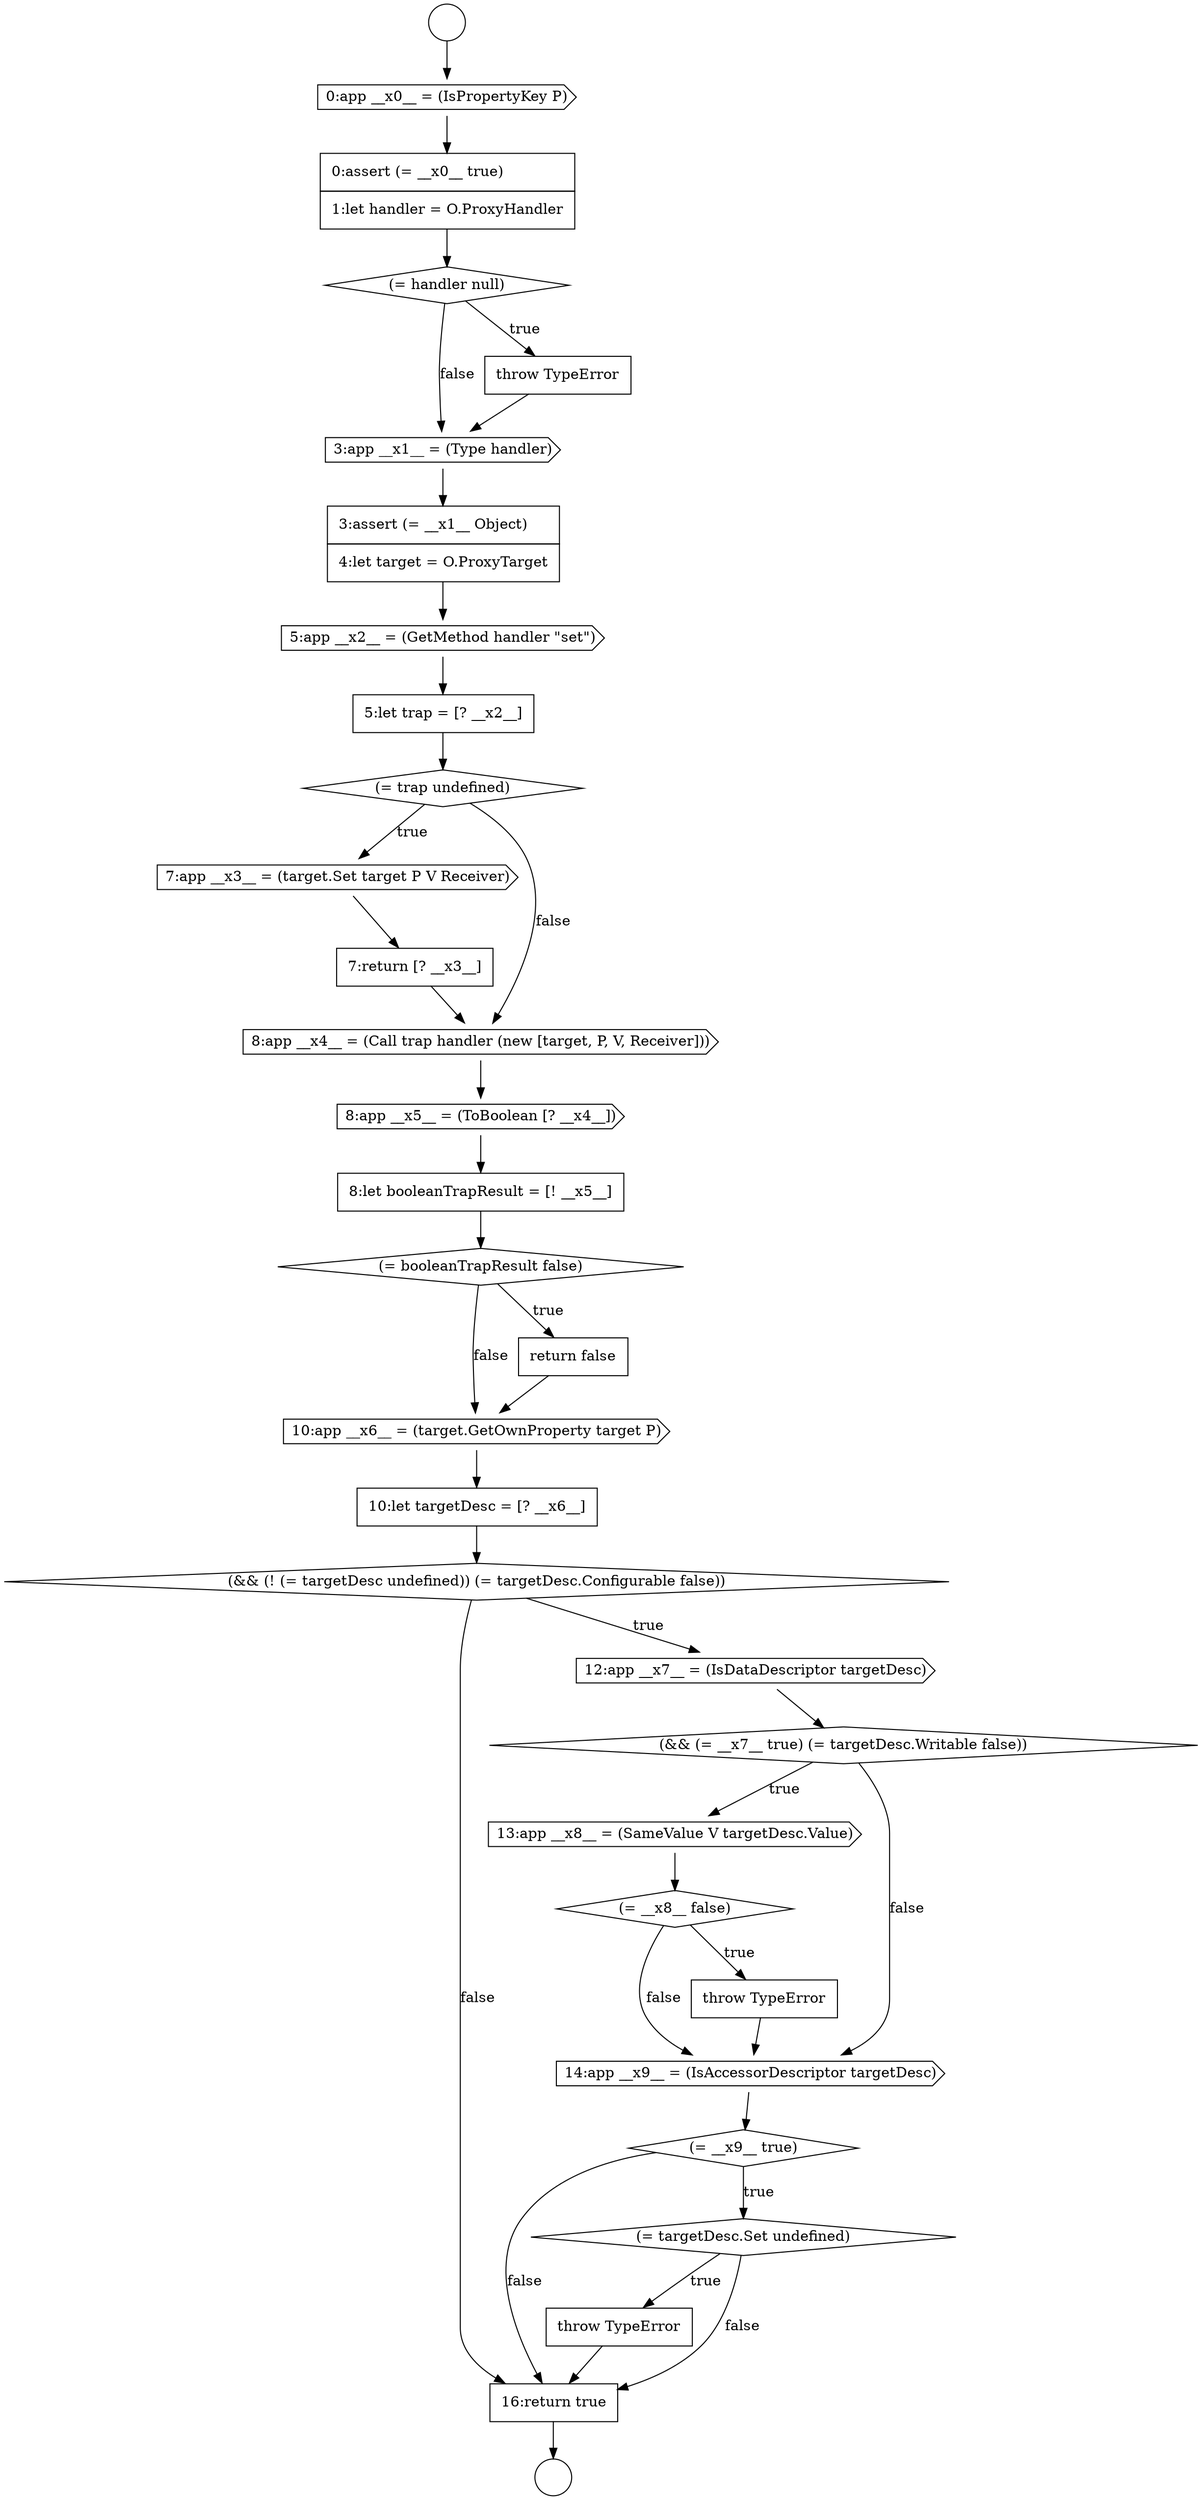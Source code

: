digraph {
  node3414 [shape=diamond, label=<<font color="black">(= __x9__ true)</font>> color="black" fillcolor="white" style=filled]
  node3410 [shape=cds, label=<<font color="black">13:app __x8__ = (SameValue V targetDesc.Value)</font>> color="black" fillcolor="white" style=filled]
  node3393 [shape=cds, label=<<font color="black">3:app __x1__ = (Type handler)</font>> color="black" fillcolor="white" style=filled]
  node3413 [shape=cds, label=<<font color="black">14:app __x9__ = (IsAccessorDescriptor targetDesc)</font>> color="black" fillcolor="white" style=filled]
  node3407 [shape=diamond, label=<<font color="black">(&amp;&amp; (! (= targetDesc undefined)) (= targetDesc.Configurable false))</font>> color="black" fillcolor="white" style=filled]
  node3396 [shape=none, margin=0, label=<<font color="black">
    <table border="0" cellborder="1" cellspacing="0" cellpadding="10">
      <tr><td align="left">5:let trap = [? __x2__]</td></tr>
    </table>
  </font>> color="black" fillcolor="white" style=filled]
  node3416 [shape=none, margin=0, label=<<font color="black">
    <table border="0" cellborder="1" cellspacing="0" cellpadding="10">
      <tr><td align="left">throw TypeError</td></tr>
    </table>
  </font>> color="black" fillcolor="white" style=filled]
  node3395 [shape=cds, label=<<font color="black">5:app __x2__ = (GetMethod handler &quot;set&quot;)</font>> color="black" fillcolor="white" style=filled]
  node3391 [shape=diamond, label=<<font color="black">(= handler null)</font>> color="black" fillcolor="white" style=filled]
  node3412 [shape=none, margin=0, label=<<font color="black">
    <table border="0" cellborder="1" cellspacing="0" cellpadding="10">
      <tr><td align="left">throw TypeError</td></tr>
    </table>
  </font>> color="black" fillcolor="white" style=filled]
  node3405 [shape=cds, label=<<font color="black">10:app __x6__ = (target.GetOwnProperty target P)</font>> color="black" fillcolor="white" style=filled]
  node3399 [shape=none, margin=0, label=<<font color="black">
    <table border="0" cellborder="1" cellspacing="0" cellpadding="10">
      <tr><td align="left">7:return [? __x3__]</td></tr>
    </table>
  </font>> color="black" fillcolor="white" style=filled]
  node3397 [shape=diamond, label=<<font color="black">(= trap undefined)</font>> color="black" fillcolor="white" style=filled]
  node3417 [shape=none, margin=0, label=<<font color="black">
    <table border="0" cellborder="1" cellspacing="0" cellpadding="10">
      <tr><td align="left">16:return true</td></tr>
    </table>
  </font>> color="black" fillcolor="white" style=filled]
  node3402 [shape=none, margin=0, label=<<font color="black">
    <table border="0" cellborder="1" cellspacing="0" cellpadding="10">
      <tr><td align="left">8:let booleanTrapResult = [! __x5__]</td></tr>
    </table>
  </font>> color="black" fillcolor="white" style=filled]
  node3389 [shape=cds, label=<<font color="black">0:app __x0__ = (IsPropertyKey P)</font>> color="black" fillcolor="white" style=filled]
  node3406 [shape=none, margin=0, label=<<font color="black">
    <table border="0" cellborder="1" cellspacing="0" cellpadding="10">
      <tr><td align="left">10:let targetDesc = [? __x6__]</td></tr>
    </table>
  </font>> color="black" fillcolor="white" style=filled]
  node3403 [shape=diamond, label=<<font color="black">(= booleanTrapResult false)</font>> color="black" fillcolor="white" style=filled]
  node3408 [shape=cds, label=<<font color="black">12:app __x7__ = (IsDataDescriptor targetDesc)</font>> color="black" fillcolor="white" style=filled]
  node3390 [shape=none, margin=0, label=<<font color="black">
    <table border="0" cellborder="1" cellspacing="0" cellpadding="10">
      <tr><td align="left">0:assert (= __x0__ true)</td></tr>
      <tr><td align="left">1:let handler = O.ProxyHandler</td></tr>
    </table>
  </font>> color="black" fillcolor="white" style=filled]
  node3409 [shape=diamond, label=<<font color="black">(&amp;&amp; (= __x7__ true) (= targetDesc.Writable false))</font>> color="black" fillcolor="white" style=filled]
  node3387 [shape=circle label=" " color="black" fillcolor="white" style=filled]
  node3404 [shape=none, margin=0, label=<<font color="black">
    <table border="0" cellborder="1" cellspacing="0" cellpadding="10">
      <tr><td align="left">return false</td></tr>
    </table>
  </font>> color="black" fillcolor="white" style=filled]
  node3415 [shape=diamond, label=<<font color="black">(= targetDesc.Set undefined)</font>> color="black" fillcolor="white" style=filled]
  node3388 [shape=circle label=" " color="black" fillcolor="white" style=filled]
  node3398 [shape=cds, label=<<font color="black">7:app __x3__ = (target.Set target P V Receiver)</font>> color="black" fillcolor="white" style=filled]
  node3400 [shape=cds, label=<<font color="black">8:app __x4__ = (Call trap handler (new [target, P, V, Receiver]))</font>> color="black" fillcolor="white" style=filled]
  node3401 [shape=cds, label=<<font color="black">8:app __x5__ = (ToBoolean [? __x4__])</font>> color="black" fillcolor="white" style=filled]
  node3411 [shape=diamond, label=<<font color="black">(= __x8__ false)</font>> color="black" fillcolor="white" style=filled]
  node3392 [shape=none, margin=0, label=<<font color="black">
    <table border="0" cellborder="1" cellspacing="0" cellpadding="10">
      <tr><td align="left">throw TypeError</td></tr>
    </table>
  </font>> color="black" fillcolor="white" style=filled]
  node3394 [shape=none, margin=0, label=<<font color="black">
    <table border="0" cellborder="1" cellspacing="0" cellpadding="10">
      <tr><td align="left">3:assert (= __x1__ Object)</td></tr>
      <tr><td align="left">4:let target = O.ProxyTarget</td></tr>
    </table>
  </font>> color="black" fillcolor="white" style=filled]
  node3416 -> node3417 [ color="black"]
  node3405 -> node3406 [ color="black"]
  node3403 -> node3404 [label=<<font color="black">true</font>> color="black"]
  node3403 -> node3405 [label=<<font color="black">false</font>> color="black"]
  node3394 -> node3395 [ color="black"]
  node3412 -> node3413 [ color="black"]
  node3411 -> node3412 [label=<<font color="black">true</font>> color="black"]
  node3411 -> node3413 [label=<<font color="black">false</font>> color="black"]
  node3391 -> node3392 [label=<<font color="black">true</font>> color="black"]
  node3391 -> node3393 [label=<<font color="black">false</font>> color="black"]
  node3402 -> node3403 [ color="black"]
  node3408 -> node3409 [ color="black"]
  node3397 -> node3398 [label=<<font color="black">true</font>> color="black"]
  node3397 -> node3400 [label=<<font color="black">false</font>> color="black"]
  node3401 -> node3402 [ color="black"]
  node3404 -> node3405 [ color="black"]
  node3407 -> node3408 [label=<<font color="black">true</font>> color="black"]
  node3407 -> node3417 [label=<<font color="black">false</font>> color="black"]
  node3400 -> node3401 [ color="black"]
  node3409 -> node3410 [label=<<font color="black">true</font>> color="black"]
  node3409 -> node3413 [label=<<font color="black">false</font>> color="black"]
  node3410 -> node3411 [ color="black"]
  node3414 -> node3415 [label=<<font color="black">true</font>> color="black"]
  node3414 -> node3417 [label=<<font color="black">false</font>> color="black"]
  node3396 -> node3397 [ color="black"]
  node3392 -> node3393 [ color="black"]
  node3415 -> node3416 [label=<<font color="black">true</font>> color="black"]
  node3415 -> node3417 [label=<<font color="black">false</font>> color="black"]
  node3393 -> node3394 [ color="black"]
  node3417 -> node3388 [ color="black"]
  node3413 -> node3414 [ color="black"]
  node3395 -> node3396 [ color="black"]
  node3399 -> node3400 [ color="black"]
  node3387 -> node3389 [ color="black"]
  node3398 -> node3399 [ color="black"]
  node3406 -> node3407 [ color="black"]
  node3389 -> node3390 [ color="black"]
  node3390 -> node3391 [ color="black"]
}
